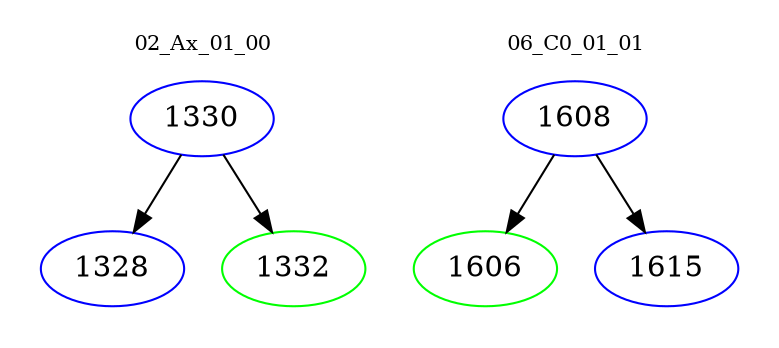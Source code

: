 digraph{
subgraph cluster_0 {
color = white
label = "02_Ax_01_00";
fontsize=10;
T0_1330 [label="1330", color="blue"]
T0_1330 -> T0_1328 [color="black"]
T0_1328 [label="1328", color="blue"]
T0_1330 -> T0_1332 [color="black"]
T0_1332 [label="1332", color="green"]
}
subgraph cluster_1 {
color = white
label = "06_C0_01_01";
fontsize=10;
T1_1608 [label="1608", color="blue"]
T1_1608 -> T1_1606 [color="black"]
T1_1606 [label="1606", color="green"]
T1_1608 -> T1_1615 [color="black"]
T1_1615 [label="1615", color="blue"]
}
}
